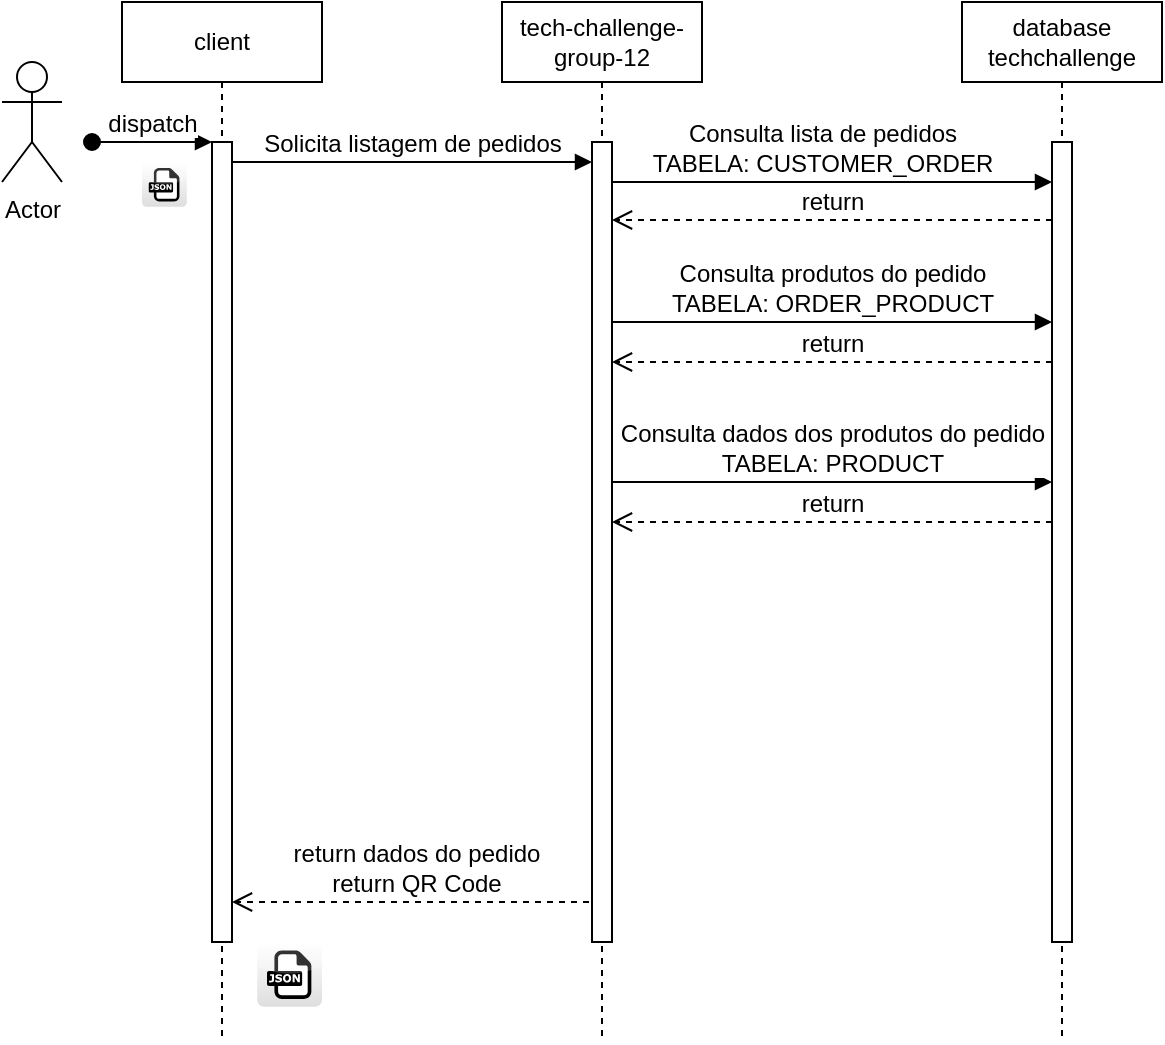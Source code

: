 <mxfile version="24.7.17">
  <diagram name="Página-1" id="otIbcB9mrkrPVu1-JGeh">
    <mxGraphModel dx="1728" dy="615" grid="1" gridSize="10" guides="1" tooltips="1" connect="1" arrows="1" fold="1" page="1" pageScale="1" pageWidth="827" pageHeight="1169" math="0" shadow="0">
      <root>
        <mxCell id="0" />
        <mxCell id="1" parent="0" />
        <mxCell id="ZwAoR98Enwu8zX-0-H82-1" value="client" style="shape=umlLifeline;perimeter=lifelinePerimeter;whiteSpace=wrap;html=1;container=0;dropTarget=0;collapsible=0;recursiveResize=0;outlineConnect=0;portConstraint=eastwest;newEdgeStyle={&quot;edgeStyle&quot;:&quot;elbowEdgeStyle&quot;,&quot;elbow&quot;:&quot;vertical&quot;,&quot;curved&quot;:0,&quot;rounded&quot;:0};fontSize=12;" vertex="1" parent="1">
          <mxGeometry x="80" y="40" width="100" height="520" as="geometry" />
        </mxCell>
        <mxCell id="ZwAoR98Enwu8zX-0-H82-2" value="" style="html=1;points=[];perimeter=orthogonalPerimeter;outlineConnect=0;targetShapes=umlLifeline;portConstraint=eastwest;newEdgeStyle={&quot;edgeStyle&quot;:&quot;elbowEdgeStyle&quot;,&quot;elbow&quot;:&quot;vertical&quot;,&quot;curved&quot;:0,&quot;rounded&quot;:0};fontSize=12;" vertex="1" parent="ZwAoR98Enwu8zX-0-H82-1">
          <mxGeometry x="45" y="70" width="10" height="400" as="geometry" />
        </mxCell>
        <mxCell id="ZwAoR98Enwu8zX-0-H82-3" value="dispatch" style="html=1;verticalAlign=bottom;startArrow=oval;endArrow=block;startSize=8;edgeStyle=elbowEdgeStyle;elbow=vertical;curved=0;rounded=0;fontSize=12;" edge="1" parent="ZwAoR98Enwu8zX-0-H82-1" target="ZwAoR98Enwu8zX-0-H82-2">
          <mxGeometry relative="1" as="geometry">
            <mxPoint x="-15" y="70" as="sourcePoint" />
          </mxGeometry>
        </mxCell>
        <mxCell id="ZwAoR98Enwu8zX-0-H82-4" value="Solicita listagem de pedidos" style="html=1;verticalAlign=bottom;endArrow=block;edgeStyle=elbowEdgeStyle;elbow=vertical;curved=0;rounded=0;fontSize=12;" edge="1" parent="1" source="ZwAoR98Enwu8zX-0-H82-2" target="ZwAoR98Enwu8zX-0-H82-7">
          <mxGeometry relative="1" as="geometry">
            <mxPoint x="235" y="130" as="sourcePoint" />
            <Array as="points">
              <mxPoint x="220" y="120" />
            </Array>
            <mxPoint x="305" y="120" as="targetPoint" />
          </mxGeometry>
        </mxCell>
        <mxCell id="ZwAoR98Enwu8zX-0-H82-5" value="return dados do pedido&lt;br style=&quot;font-size: 12px;&quot;&gt;return QR Code" style="html=1;verticalAlign=bottom;endArrow=open;dashed=1;endSize=8;edgeStyle=elbowEdgeStyle;elbow=vertical;curved=0;rounded=0;fontSize=12;" edge="1" parent="1">
          <mxGeometry relative="1" as="geometry">
            <mxPoint x="135" y="490" as="targetPoint" />
            <Array as="points">
              <mxPoint x="230" y="490" />
            </Array>
            <mxPoint x="319.5" y="490" as="sourcePoint" />
          </mxGeometry>
        </mxCell>
        <mxCell id="ZwAoR98Enwu8zX-0-H82-6" value="tech-challenge-group-12" style="shape=umlLifeline;perimeter=lifelinePerimeter;whiteSpace=wrap;html=1;container=0;dropTarget=0;collapsible=0;recursiveResize=0;outlineConnect=0;portConstraint=eastwest;newEdgeStyle={&quot;edgeStyle&quot;:&quot;elbowEdgeStyle&quot;,&quot;elbow&quot;:&quot;vertical&quot;,&quot;curved&quot;:0,&quot;rounded&quot;:0};fontSize=12;" vertex="1" parent="1">
          <mxGeometry x="270" y="40" width="100" height="520" as="geometry" />
        </mxCell>
        <mxCell id="ZwAoR98Enwu8zX-0-H82-7" value="" style="html=1;points=[];perimeter=orthogonalPerimeter;outlineConnect=0;targetShapes=umlLifeline;portConstraint=eastwest;newEdgeStyle={&quot;edgeStyle&quot;:&quot;elbowEdgeStyle&quot;,&quot;elbow&quot;:&quot;vertical&quot;,&quot;curved&quot;:0,&quot;rounded&quot;:0};fontSize=12;" vertex="1" parent="ZwAoR98Enwu8zX-0-H82-6">
          <mxGeometry x="45" y="70" width="10" height="400" as="geometry" />
        </mxCell>
        <mxCell id="ZwAoR98Enwu8zX-0-H82-8" value="database&lt;br style=&quot;font-size: 12px;&quot;&gt;techchallenge" style="shape=umlLifeline;perimeter=lifelinePerimeter;whiteSpace=wrap;html=1;container=0;dropTarget=0;collapsible=0;recursiveResize=0;outlineConnect=0;portConstraint=eastwest;newEdgeStyle={&quot;edgeStyle&quot;:&quot;elbowEdgeStyle&quot;,&quot;elbow&quot;:&quot;vertical&quot;,&quot;curved&quot;:0,&quot;rounded&quot;:0};fontSize=12;" vertex="1" parent="1">
          <mxGeometry x="500" y="40" width="100" height="520" as="geometry" />
        </mxCell>
        <mxCell id="ZwAoR98Enwu8zX-0-H82-9" value="" style="html=1;points=[];perimeter=orthogonalPerimeter;outlineConnect=0;targetShapes=umlLifeline;portConstraint=eastwest;newEdgeStyle={&quot;edgeStyle&quot;:&quot;elbowEdgeStyle&quot;,&quot;elbow&quot;:&quot;vertical&quot;,&quot;curved&quot;:0,&quot;rounded&quot;:0};fontSize=12;" vertex="1" parent="ZwAoR98Enwu8zX-0-H82-8">
          <mxGeometry x="45" y="70" width="10" height="400" as="geometry" />
        </mxCell>
        <mxCell id="ZwAoR98Enwu8zX-0-H82-10" value="Consulta dados dos produtos do pedido&lt;div style=&quot;font-size: 12px;&quot;&gt;TABELA:&amp;nbsp;PRODUCT&lt;/div&gt;" style="html=1;verticalAlign=bottom;endArrow=block;edgeStyle=elbowEdgeStyle;elbow=vertical;curved=0;rounded=0;fontSize=12;" edge="1" parent="1">
          <mxGeometry relative="1" as="geometry">
            <mxPoint x="325" y="280" as="sourcePoint" />
            <Array as="points">
              <mxPoint x="440" y="280" />
            </Array>
            <mxPoint x="545" y="280" as="targetPoint" />
          </mxGeometry>
        </mxCell>
        <mxCell id="ZwAoR98Enwu8zX-0-H82-11" value="return" style="html=1;verticalAlign=bottom;endArrow=open;dashed=1;endSize=8;edgeStyle=elbowEdgeStyle;elbow=vertical;curved=0;rounded=0;fontSize=12;" edge="1" parent="1">
          <mxGeometry relative="1" as="geometry">
            <mxPoint x="325" y="300" as="targetPoint" />
            <Array as="points">
              <mxPoint x="420" y="300" />
            </Array>
            <mxPoint x="545" y="300" as="sourcePoint" />
          </mxGeometry>
        </mxCell>
        <mxCell id="ZwAoR98Enwu8zX-0-H82-14" value="Consulta lista de pedidos&lt;div style=&quot;font-size: 12px;&quot;&gt;TABELA:&amp;nbsp;CUSTOMER_ORDER&lt;/div&gt;" style="html=1;verticalAlign=bottom;endArrow=block;edgeStyle=elbowEdgeStyle;elbow=vertical;curved=0;rounded=0;fontSize=12;" edge="1" parent="1">
          <mxGeometry relative="1" as="geometry">
            <mxPoint x="325" y="120" as="sourcePoint" />
            <Array as="points">
              <mxPoint x="320" y="130" />
            </Array>
            <mxPoint x="545" y="130" as="targetPoint" />
          </mxGeometry>
        </mxCell>
        <mxCell id="ZwAoR98Enwu8zX-0-H82-15" value="return" style="html=1;verticalAlign=bottom;endArrow=open;dashed=1;endSize=8;edgeStyle=elbowEdgeStyle;elbow=vertical;curved=0;rounded=0;fontSize=12;" edge="1" parent="1">
          <mxGeometry relative="1" as="geometry">
            <mxPoint x="325" y="149.0" as="targetPoint" />
            <Array as="points">
              <mxPoint x="375" y="149" />
            </Array>
            <mxPoint x="545" y="149" as="sourcePoint" />
          </mxGeometry>
        </mxCell>
        <mxCell id="ZwAoR98Enwu8zX-0-H82-16" value="Consulta produtos do pedido&lt;div style=&quot;font-size: 12px;&quot;&gt;TABELA:&amp;nbsp;ORDER_PRODUCT&lt;/div&gt;" style="html=1;verticalAlign=bottom;endArrow=block;edgeStyle=elbowEdgeStyle;elbow=vertical;curved=0;rounded=0;fontSize=12;" edge="1" parent="1" target="ZwAoR98Enwu8zX-0-H82-9" source="ZwAoR98Enwu8zX-0-H82-7">
          <mxGeometry relative="1" as="geometry">
            <mxPoint x="325" y="190" as="sourcePoint" />
            <Array as="points">
              <mxPoint x="420" y="200" />
            </Array>
            <mxPoint x="545" y="200" as="targetPoint" />
          </mxGeometry>
        </mxCell>
        <mxCell id="ZwAoR98Enwu8zX-0-H82-17" value="return" style="html=1;verticalAlign=bottom;endArrow=open;dashed=1;endSize=8;edgeStyle=elbowEdgeStyle;elbow=vertical;curved=0;rounded=0;fontSize=12;" edge="1" parent="1" source="ZwAoR98Enwu8zX-0-H82-9" target="ZwAoR98Enwu8zX-0-H82-7">
          <mxGeometry relative="1" as="geometry">
            <mxPoint x="325" y="220" as="targetPoint" />
            <Array as="points">
              <mxPoint x="380" y="220" />
            </Array>
            <mxPoint x="545" y="220" as="sourcePoint" />
          </mxGeometry>
        </mxCell>
        <mxCell id="ZwAoR98Enwu8zX-0-H82-24" value="" style="dashed=0;outlineConnect=0;html=1;align=center;labelPosition=center;verticalLabelPosition=bottom;verticalAlign=top;shape=mxgraph.webicons.json;gradientColor=#DFDEDE;fontSize=12;" vertex="1" parent="1">
          <mxGeometry x="90" y="120" width="22.4" height="22.4" as="geometry" />
        </mxCell>
        <mxCell id="ZwAoR98Enwu8zX-0-H82-25" value="" style="dashed=0;outlineConnect=0;html=1;align=center;labelPosition=center;verticalLabelPosition=bottom;verticalAlign=top;shape=mxgraph.webicons.json;gradientColor=#DFDEDE;fontSize=12;" vertex="1" parent="1">
          <mxGeometry x="147.6" y="510" width="32.4" height="32.4" as="geometry" />
        </mxCell>
        <mxCell id="ZwAoR98Enwu8zX-0-H82-26" value="Actor" style="shape=umlActor;verticalLabelPosition=bottom;verticalAlign=top;html=1;outlineConnect=0;fontSize=12;" vertex="1" parent="1">
          <mxGeometry x="20" y="70" width="30" height="60" as="geometry" />
        </mxCell>
      </root>
    </mxGraphModel>
  </diagram>
</mxfile>
